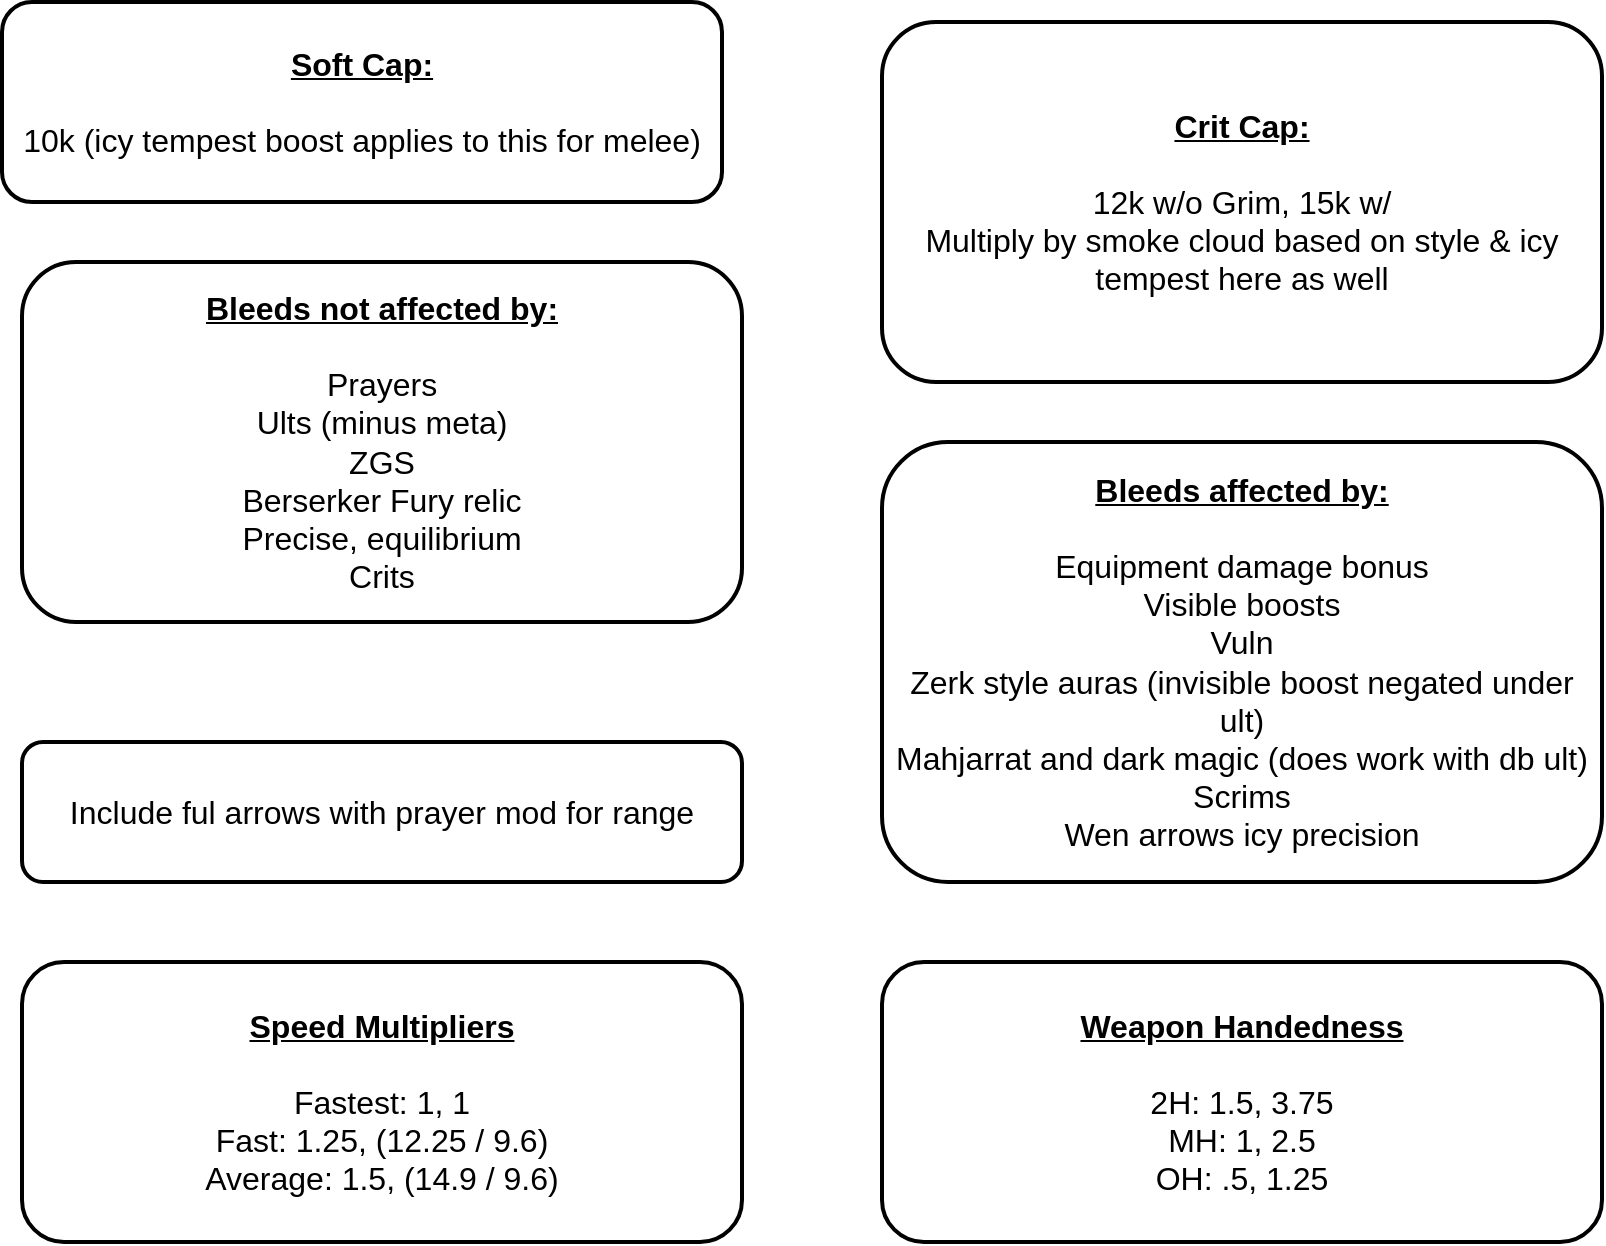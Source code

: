 <mxfile version="21.2.1" type="device" pages="6">
  <diagram id="O5ZGdLMJUJV76lF6uW-R" name="OneOffValues">
    <mxGraphModel dx="2058" dy="1180" grid="1" gridSize="10" guides="1" tooltips="1" connect="1" arrows="1" fold="1" page="1" pageScale="1" pageWidth="850" pageHeight="1100" math="0" shadow="0">
      <root>
        <mxCell id="0" />
        <mxCell id="1" parent="0" />
        <mxCell id="Pw2uXjZyQBZsSXZyXE9m-1" value="&lt;u style=&quot;font-weight: bold;&quot;&gt;Soft Cap:&lt;/u&gt;&lt;br&gt;&lt;br&gt;10k (icy tempest boost applies to this for melee)" style="text;html=1;strokeColor=default;fillColor=none;align=center;verticalAlign=middle;whiteSpace=wrap;rounded=1;strokeWidth=2;glass=0;fontSize=16;" parent="1" vertex="1">
          <mxGeometry x="20" y="20" width="360" height="100" as="geometry" />
        </mxCell>
        <mxCell id="JfroG42DJJxtULVLSqRb-1" value="&lt;u style=&quot;font-weight: bold;&quot;&gt;Crit Cap:&lt;/u&gt;&lt;br&gt;&lt;br&gt;12k w/o Grim, 15k w/&lt;br&gt;Multiply by smoke cloud based on style &amp;amp; icy tempest here as well" style="text;html=1;strokeColor=default;fillColor=none;align=center;verticalAlign=middle;whiteSpace=wrap;rounded=1;strokeWidth=2;glass=0;fontSize=16;" parent="1" vertex="1">
          <mxGeometry x="460" y="30" width="360" height="180" as="geometry" />
        </mxCell>
        <mxCell id="JfroG42DJJxtULVLSqRb-2" value="&lt;u style=&quot;font-weight: bold;&quot;&gt;Bleeds not affected by:&lt;/u&gt;&lt;br&gt;&lt;br&gt;Prayers&lt;br&gt;Ults (minus meta)&lt;br&gt;ZGS&lt;br&gt;Berserker Fury relic&lt;br&gt;Precise, equilibrium&lt;br&gt;Crits" style="text;html=1;strokeColor=default;fillColor=none;align=center;verticalAlign=middle;whiteSpace=wrap;rounded=1;strokeWidth=2;glass=0;fontSize=16;" parent="1" vertex="1">
          <mxGeometry x="30" y="150" width="360" height="180" as="geometry" />
        </mxCell>
        <mxCell id="JfroG42DJJxtULVLSqRb-3" value="&lt;u style=&quot;font-weight: bold;&quot;&gt;Bleeds affected by:&lt;/u&gt;&lt;br&gt;&lt;br&gt;Equipment damage bonus&lt;br&gt;Visible boosts&lt;br&gt;Vuln&lt;br&gt;Zerk style auras (invisible boost negated under ult)&lt;br&gt;Mahjarrat and dark magic (does work with db ult)&lt;br&gt;Scrims&lt;br&gt;Wen arrows icy precision&lt;br&gt;" style="text;html=1;strokeColor=default;fillColor=none;align=center;verticalAlign=middle;whiteSpace=wrap;rounded=1;strokeWidth=2;glass=0;fontSize=16;" parent="1" vertex="1">
          <mxGeometry x="460" y="240" width="360" height="220" as="geometry" />
        </mxCell>
        <mxCell id="JfroG42DJJxtULVLSqRb-4" value="Include ful arrows with prayer mod for range" style="text;html=1;strokeColor=default;fillColor=none;align=center;verticalAlign=middle;whiteSpace=wrap;rounded=1;strokeWidth=2;glass=0;fontSize=16;" parent="1" vertex="1">
          <mxGeometry x="30" y="390" width="360" height="70" as="geometry" />
        </mxCell>
        <mxCell id="JfroG42DJJxtULVLSqRb-5" value="&lt;b&gt;&lt;u&gt;Speed Multipliers&lt;br&gt;&lt;/u&gt;&lt;/b&gt;&lt;br&gt;Fastest: 1, 1&lt;br&gt;Fast: 1.25, (12.25 / 9.6)&lt;br&gt;Average: 1.5, (14.9 / 9.6)" style="text;html=1;strokeColor=default;fillColor=none;align=center;verticalAlign=middle;whiteSpace=wrap;rounded=1;strokeWidth=2;glass=0;fontSize=16;" parent="1" vertex="1">
          <mxGeometry x="30" y="500" width="360" height="140" as="geometry" />
        </mxCell>
        <mxCell id="JfroG42DJJxtULVLSqRb-6" value="&lt;u style=&quot;font-weight: bold;&quot;&gt;Weapon Handedness&lt;/u&gt;&lt;br&gt;&lt;br&gt;2H: 1.5, 3.75&lt;br&gt;MH: 1, 2.5&lt;br&gt;OH: .5, 1.25" style="text;html=1;strokeColor=default;fillColor=none;align=center;verticalAlign=middle;whiteSpace=wrap;rounded=1;strokeWidth=2;glass=0;fontSize=16;" parent="1" vertex="1">
          <mxGeometry x="460" y="500" width="360" height="140" as="geometry" />
        </mxCell>
      </root>
    </mxGraphModel>
  </diagram>
  <diagram id="z-leryvoxbCBuE2agM1M" name="BasicDamageDescriptions">
    <mxGraphModel dx="2058" dy="1180" grid="1" gridSize="10" guides="1" tooltips="1" connect="1" arrows="1" fold="1" page="1" pageScale="1" pageWidth="850" pageHeight="1100" math="0" shadow="0">
      <root>
        <mxCell id="0" />
        <mxCell id="1" parent="0" />
        <mxCell id="3tEKT17e3-8P0HFKqB4m-1" value="&lt;u style=&quot;font-weight: bold;&quot;&gt;Weapon Damage&lt;/u&gt;&lt;br&gt;&lt;br&gt;RoundDown(9.6 * SpeedMultipliersColumn2 * damage tier * WeaponHandednessColumn1)" style="text;html=1;strokeColor=default;fillColor=none;align=center;verticalAlign=middle;whiteSpace=wrap;rounded=1;strokeWidth=2;glass=0;fontSize=16;" parent="1" vertex="1">
          <mxGeometry x="40" y="30" width="800" height="100" as="geometry" />
        </mxCell>
        <mxCell id="t1ZLdY_h_xYbedeaKxj3-1" value="&lt;u style=&quot;font-weight: bold;&quot;&gt;Skill Bonus&lt;/u&gt;&lt;br&gt;&lt;br&gt;Round((visible boosted cmb lvl * WeaponHandednessColumn2 - 1) * SpeedMultipliersColumn1)" style="text;html=1;strokeColor=default;fillColor=none;align=center;verticalAlign=middle;whiteSpace=wrap;rounded=1;strokeWidth=2;glass=0;fontSize=16;" parent="1" vertex="1">
          <mxGeometry x="40" y="150" width="800" height="100" as="geometry" />
        </mxCell>
        <mxCell id="xbGdDw3RBTG-l5P9SpnW-1" value="&lt;u style=&quot;font-weight: bold;&quot;&gt;Combat Style Bonus&lt;/u&gt;&lt;br&gt;&lt;br&gt;Round(SpeedMultipliersColumn2 * Equipped Bonus * WeaponHandednessColumn1)" style="text;html=1;strokeColor=default;fillColor=none;align=center;verticalAlign=middle;whiteSpace=wrap;rounded=1;strokeWidth=2;glass=0;fontSize=16;" parent="1" vertex="1">
          <mxGeometry x="40" y="270" width="800" height="110" as="geometry" />
        </mxCell>
        <mxCell id="xbGdDw3RBTG-l5P9SpnW-2" value="&lt;u style=&quot;font-weight: bold;&quot;&gt;Auto Damage&lt;/u&gt;&lt;br&gt;&lt;br&gt;WeaponDamage + Skill Bonus + Combat Style Bonus&lt;br&gt;If using hexhunter or equivalent, multiply by value (1.125 or 1.175 depending on if enchantment is unlocked)&lt;br&gt;RoundDown" style="text;html=1;strokeColor=default;fillColor=none;align=center;verticalAlign=middle;whiteSpace=wrap;rounded=1;strokeWidth=2;glass=0;fontSize=16;" parent="1" vertex="1">
          <mxGeometry x="40" y="640" width="800" height="130" as="geometry" />
        </mxCell>
        <mxCell id="xbGdDw3RBTG-l5P9SpnW-3" value="&lt;u style=&quot;font-weight: bold;&quot;&gt;Ability Damage&lt;/u&gt;&lt;br&gt;&lt;br&gt;RoundDown(Damage Tier * 9.6 * WeaponHandednessColumn1)&lt;br&gt;+&lt;br&gt;RoundDown(BoostedLevel * WeaponHandednessColumn2)&lt;br&gt;+&lt;br&gt;RoundDown(Equipped Bonus * WeaponHandednessColumn1)&lt;br&gt;&lt;br&gt;If using hexhunter or equivalent, multiply by value (1.125 or 1.175 depending on if enchantment is unlocked)&lt;br&gt;RoundDown" style="text;html=1;strokeColor=default;fillColor=none;align=center;verticalAlign=middle;whiteSpace=wrap;rounded=1;strokeWidth=2;glass=0;fontSize=16;" parent="1" vertex="1">
          <mxGeometry x="40" y="790" width="800" height="210" as="geometry" />
        </mxCell>
        <mxCell id="xbGdDw3RBTG-l5P9SpnW-4" value="&lt;u style=&quot;font-weight: bold;&quot;&gt;Bleed Inclusive&lt;/u&gt;&amp;nbsp; &lt;br&gt;*set bleedexclusive to 1 to start&lt;br&gt;&lt;br&gt;(1 + PocketDamageIncrease)&lt;br&gt;*&lt;br&gt;(1 + vuln increase)&lt;br&gt;*&lt;br&gt;(1 + BleedInclusive)&lt;br&gt;*&lt;br&gt;Aura modifier" style="text;html=1;strokeColor=default;fillColor=none;align=center;verticalAlign=middle;whiteSpace=wrap;rounded=1;strokeWidth=2;glass=0;fontSize=16;" parent="1" vertex="1">
          <mxGeometry x="40" y="410" width="800" height="210" as="geometry" />
        </mxCell>
        <mxCell id="xbGdDw3RBTG-l5P9SpnW-5" value="&lt;u style=&quot;font-weight: bold;&quot;&gt;Crit Exclusive&lt;/u&gt;&lt;br&gt;&lt;br&gt;*Mage crit increase only applies to channel abilities&lt;br&gt;&lt;br&gt;smoke cloud crit damage increase * combat style ring crit increase" style="text;html=1;strokeColor=default;fillColor=none;align=center;verticalAlign=middle;whiteSpace=wrap;rounded=1;strokeWidth=2;glass=0;fontSize=16;" parent="1" vertex="1">
          <mxGeometry x="40" y="1030" width="800" height="140" as="geometry" />
        </mxCell>
      </root>
    </mxGraphModel>
  </diagram>
  <diagram id="zaaQ8saFnKMGcqH_sWg0" name="DamageCalcFlow">
    <mxGraphModel dx="2058" dy="1180" grid="1" gridSize="10" guides="1" tooltips="1" connect="1" arrows="1" fold="1" page="1" pageScale="1" pageWidth="850" pageHeight="1100" math="0" shadow="0">
      <root>
        <mxCell id="0" />
        <mxCell id="1" parent="0" />
        <mxCell id="MPELfuBpqYPwfIU7xHQQ-2" value="&lt;u style=&quot;font-weight: bold;&quot;&gt;Style Specific Ability Damage&lt;br&gt;&lt;/u&gt;&lt;br&gt;*some super ability specific weird edge cases&lt;br&gt;&lt;br&gt;Range - Wen arrows (2% for thresh, 3% for ults, specs excluded for use and building, does boost thresh/ult bleeds)&lt;br&gt;Melee - Chaos roar boost (only applies to first hit of channeled abilities but does include all of hurricane, ezk &amp;amp; dclaw specs)" style="text;html=1;strokeColor=default;fillColor=none;align=center;verticalAlign=middle;whiteSpace=wrap;rounded=1;strokeWidth=2;glass=0;fontSize=16;" parent="1" vertex="1">
          <mxGeometry x="10" y="20" width="830" height="180" as="geometry" />
        </mxCell>
        <mxCell id="MPELfuBpqYPwfIU7xHQQ-3" value="&lt;u style=&quot;font-weight: bold;&quot;&gt;Base Fixed&lt;/u&gt;&lt;br&gt;&lt;br&gt;RoundDown(BaseMin * AbilityDamage)&lt;br&gt;1 for autos" style="text;html=1;strokeColor=default;fillColor=none;align=center;verticalAlign=middle;whiteSpace=wrap;rounded=1;strokeWidth=2;glass=0;fontSize=16;" parent="1" vertex="1">
          <mxGeometry x="10" y="320" width="360" height="160" as="geometry" />
        </mxCell>
        <mxCell id="MPELfuBpqYPwfIU7xHQQ-4" value="&lt;u style=&quot;font-weight: bold;&quot;&gt;Base Variable&lt;/u&gt;&lt;br&gt;&lt;br&gt;RoundDown(BaseVar * AbilityDamage)&lt;br&gt;Auto value for autos (duh)" style="text;html=1;strokeColor=default;fillColor=none;align=center;verticalAlign=middle;whiteSpace=wrap;rounded=1;strokeWidth=2;glass=0;fontSize=16;" parent="1" vertex="1">
          <mxGeometry x="480" y="320" width="360" height="160" as="geometry" />
        </mxCell>
        <mxCell id="MPELfuBpqYPwfIU7xHQQ-5" value="" style="endArrow=classic;html=1;rounded=0;exitX=0.239;exitY=1.011;exitDx=0;exitDy=0;exitPerimeter=0;" parent="1" source="MPELfuBpqYPwfIU7xHQQ-2" target="MPELfuBpqYPwfIU7xHQQ-3" edge="1">
          <mxGeometry width="50" height="50" relative="1" as="geometry">
            <mxPoint x="870" y="580" as="sourcePoint" />
            <mxPoint x="920" y="530" as="targetPoint" />
          </mxGeometry>
        </mxCell>
        <mxCell id="MPELfuBpqYPwfIU7xHQQ-6" value="" style="endArrow=classic;html=1;rounded=0;exitX=0.759;exitY=1.017;exitDx=0;exitDy=0;exitPerimeter=0;" parent="1" source="MPELfuBpqYPwfIU7xHQQ-2" target="MPELfuBpqYPwfIU7xHQQ-4" edge="1">
          <mxGeometry width="50" height="50" relative="1" as="geometry">
            <mxPoint x="870" y="580" as="sourcePoint" />
            <mxPoint x="920" y="530" as="targetPoint" />
          </mxGeometry>
        </mxCell>
        <mxCell id="MPELfuBpqYPwfIU7xHQQ-7" value="&lt;b&gt;&lt;u&gt;Prayer Variable&lt;br&gt;&lt;br&gt;&lt;/u&gt;&lt;/b&gt;If not a bleed&lt;br style=&quot;border-color: var(--border-color);&quot;&gt;RoundDown(BaseVar * Modifier)&lt;b&gt;&lt;u&gt;&lt;br&gt;&lt;/u&gt;&lt;/b&gt;" style="text;html=1;strokeColor=default;fillColor=none;align=center;verticalAlign=middle;whiteSpace=wrap;rounded=1;strokeWidth=2;glass=0;fontSize=16;" parent="1" vertex="1">
          <mxGeometry x="480" y="560" width="360" height="140" as="geometry" />
        </mxCell>
        <mxCell id="MPELfuBpqYPwfIU7xHQQ-8" value="&lt;u style=&quot;font-weight: bold;&quot;&gt;Prayer Fixed&lt;/u&gt;&lt;br&gt;&lt;br&gt;If not a bleed&lt;br&gt;RoundDown(BaseFixed * Modifier)" style="text;html=1;strokeColor=default;fillColor=none;align=center;verticalAlign=middle;whiteSpace=wrap;rounded=1;strokeWidth=2;glass=0;fontSize=16;" parent="1" vertex="1">
          <mxGeometry x="10" y="560" width="360" height="140" as="geometry" />
        </mxCell>
        <mxCell id="MPELfuBpqYPwfIU7xHQQ-9" value="" style="endArrow=classic;html=1;rounded=0;exitX=0.5;exitY=1;exitDx=0;exitDy=0;entryX=0.5;entryY=0;entryDx=0;entryDy=0;" parent="1" source="MPELfuBpqYPwfIU7xHQQ-3" target="MPELfuBpqYPwfIU7xHQQ-8" edge="1">
          <mxGeometry width="50" height="50" relative="1" as="geometry">
            <mxPoint x="870" y="490" as="sourcePoint" />
            <mxPoint x="920" y="440" as="targetPoint" />
          </mxGeometry>
        </mxCell>
        <mxCell id="MPELfuBpqYPwfIU7xHQQ-10" value="" style="endArrow=classic;html=1;rounded=0;exitX=0.5;exitY=1;exitDx=0;exitDy=0;entryX=0.5;entryY=0;entryDx=0;entryDy=0;" parent="1" source="MPELfuBpqYPwfIU7xHQQ-4" target="MPELfuBpqYPwfIU7xHQQ-7" edge="1">
          <mxGeometry width="50" height="50" relative="1" as="geometry">
            <mxPoint x="200" y="490" as="sourcePoint" />
            <mxPoint x="200" y="590" as="targetPoint" />
          </mxGeometry>
        </mxCell>
        <mxCell id="SiPVFXNMxGLSEXp_hPTZ-1" value="&lt;u style=&quot;font-weight: bold;&quot;&gt;DPL Fixed&lt;/u&gt;&lt;br&gt;&lt;br&gt;If not a bleed&lt;br&gt;PrayerFixed + 4 * Max(0, LvlBoostAmount)" style="text;html=1;strokeColor=default;fillColor=none;align=center;verticalAlign=middle;whiteSpace=wrap;rounded=1;strokeWidth=2;glass=0;fontSize=16;" parent="1" vertex="1">
          <mxGeometry x="10" y="760" width="360" height="120" as="geometry" />
        </mxCell>
        <mxCell id="SiPVFXNMxGLSEXp_hPTZ-2" value="&lt;u style=&quot;font-weight: bold;&quot;&gt;DPL Variable&lt;/u&gt;&lt;br&gt;&lt;br&gt;If not a bleed&lt;br&gt;PrayerVariable + 4 * Max(0, LvlBoostAmount)" style="text;html=1;strokeColor=default;fillColor=none;align=center;verticalAlign=middle;whiteSpace=wrap;rounded=1;strokeWidth=2;glass=0;fontSize=16;" parent="1" vertex="1">
          <mxGeometry x="480" y="760" width="360" height="120" as="geometry" />
        </mxCell>
        <mxCell id="SiPVFXNMxGLSEXp_hPTZ-3" value="" style="endArrow=classic;html=1;rounded=0;exitX=0.5;exitY=1;exitDx=0;exitDy=0;entryX=0.5;entryY=0;entryDx=0;entryDy=0;" parent="1" source="MPELfuBpqYPwfIU7xHQQ-8" target="SiPVFXNMxGLSEXp_hPTZ-1" edge="1">
          <mxGeometry width="50" height="50" relative="1" as="geometry">
            <mxPoint x="400" y="530" as="sourcePoint" />
            <mxPoint x="450" y="480" as="targetPoint" />
          </mxGeometry>
        </mxCell>
        <mxCell id="SiPVFXNMxGLSEXp_hPTZ-4" value="" style="endArrow=classic;html=1;rounded=0;exitX=0.5;exitY=1;exitDx=0;exitDy=0;entryX=0.5;entryY=0;entryDx=0;entryDy=0;" parent="1" source="MPELfuBpqYPwfIU7xHQQ-7" target="SiPVFXNMxGLSEXp_hPTZ-2" edge="1">
          <mxGeometry width="50" height="50" relative="1" as="geometry">
            <mxPoint x="400" y="530" as="sourcePoint" />
            <mxPoint x="450" y="480" as="targetPoint" />
          </mxGeometry>
        </mxCell>
        <mxCell id="SiPVFXNMxGLSEXp_hPTZ-5" value="&lt;u style=&quot;font-weight: bold;&quot;&gt;Precise Variable&lt;/u&gt;&lt;br&gt;&lt;br&gt;If not a bleed&lt;br&gt;DPLVariable&lt;br&gt;+&lt;br&gt;RoundDown(DPLTotal * PreciseRank * 1.5%)" style="text;html=1;strokeColor=default;fillColor=none;align=center;verticalAlign=middle;whiteSpace=wrap;rounded=1;strokeWidth=2;glass=0;fontSize=16;" parent="1" vertex="1">
          <mxGeometry x="480" y="960" width="360" height="160" as="geometry" />
        </mxCell>
        <mxCell id="SiPVFXNMxGLSEXp_hPTZ-6" value="&lt;u style=&quot;font-weight: bold;&quot;&gt;Precise Fixed&lt;/u&gt;&lt;br&gt;&lt;br&gt;If not a bleed&lt;br&gt;DPLFixed&lt;br&gt;+&lt;br&gt;RoundDown(DPLTotal * PreciseRank * 1.5%)" style="text;html=1;strokeColor=default;fillColor=none;align=center;verticalAlign=middle;whiteSpace=wrap;rounded=1;strokeWidth=2;glass=0;fontSize=16;" parent="1" vertex="1">
          <mxGeometry x="10" y="960" width="360" height="160" as="geometry" />
        </mxCell>
        <mxCell id="SiPVFXNMxGLSEXp_hPTZ-7" value="" style="endArrow=classic;html=1;rounded=0;exitX=0.5;exitY=1;exitDx=0;exitDy=0;" parent="1" source="SiPVFXNMxGLSEXp_hPTZ-1" target="SiPVFXNMxGLSEXp_hPTZ-6" edge="1">
          <mxGeometry width="50" height="50" relative="1" as="geometry">
            <mxPoint x="400" y="770" as="sourcePoint" />
            <mxPoint x="450" y="720" as="targetPoint" />
          </mxGeometry>
        </mxCell>
        <mxCell id="SiPVFXNMxGLSEXp_hPTZ-8" value="" style="endArrow=classic;html=1;rounded=0;exitX=0.5;exitY=1;exitDx=0;exitDy=0;entryX=0.5;entryY=0;entryDx=0;entryDy=0;" parent="1" source="SiPVFXNMxGLSEXp_hPTZ-2" target="SiPVFXNMxGLSEXp_hPTZ-5" edge="1">
          <mxGeometry width="50" height="50" relative="1" as="geometry">
            <mxPoint x="400" y="770" as="sourcePoint" />
            <mxPoint x="450" y="720" as="targetPoint" />
          </mxGeometry>
        </mxCell>
        <mxCell id="d6Nl2If4qcnQozubnwps-1" value="&lt;u style=&quot;font-weight: bold;&quot;&gt;Eq Variable&lt;/u&gt;&lt;br&gt;&lt;br&gt;If not a bleed&lt;br&gt;RoundDown(PVar * (1 - EqRank * 4%))" style="text;html=1;strokeColor=default;fillColor=none;align=center;verticalAlign=middle;whiteSpace=wrap;rounded=1;strokeWidth=2;glass=0;fontSize=16;" parent="1" vertex="1">
          <mxGeometry x="480" y="1200" width="360" height="160" as="geometry" />
        </mxCell>
        <mxCell id="d6Nl2If4qcnQozubnwps-2" value="&lt;u style=&quot;font-weight: bold;&quot;&gt;Eq Fixed&lt;/u&gt;&lt;br&gt;&lt;br&gt;If not a bleed&lt;br&gt;PFixed&lt;br&gt;+&lt;br&gt;RoundDown(PVar * EqRank * 3%)" style="text;html=1;strokeColor=default;fillColor=none;align=center;verticalAlign=middle;whiteSpace=wrap;rounded=1;strokeWidth=2;glass=0;fontSize=16;" parent="1" vertex="1">
          <mxGeometry x="10" y="1200" width="360" height="160" as="geometry" />
        </mxCell>
        <mxCell id="d6Nl2If4qcnQozubnwps-3" value="" style="endArrow=classic;html=1;rounded=0;exitX=0.5;exitY=1;exitDx=0;exitDy=0;" parent="1" source="SiPVFXNMxGLSEXp_hPTZ-6" target="d6Nl2If4qcnQozubnwps-2" edge="1">
          <mxGeometry width="50" height="50" relative="1" as="geometry">
            <mxPoint x="400" y="1270" as="sourcePoint" />
            <mxPoint x="450" y="1220" as="targetPoint" />
          </mxGeometry>
        </mxCell>
        <mxCell id="d6Nl2If4qcnQozubnwps-4" value="" style="endArrow=classic;html=1;rounded=0;exitX=0.5;exitY=1;exitDx=0;exitDy=0;entryX=0.5;entryY=0;entryDx=0;entryDy=0;" parent="1" source="SiPVFXNMxGLSEXp_hPTZ-5" target="d6Nl2If4qcnQozubnwps-1" edge="1">
          <mxGeometry width="50" height="50" relative="1" as="geometry">
            <mxPoint x="400" y="1270" as="sourcePoint" />
            <mxPoint x="450" y="1220" as="targetPoint" />
          </mxGeometry>
        </mxCell>
        <mxCell id="Yf0ulRKdicDt6KRX15Aq-1" value="&lt;u style=&quot;font-weight: bold;&quot;&gt;Base Min &amp;amp; Max&lt;/u&gt;&lt;br&gt;&lt;br&gt;Min - EqFixed&lt;br&gt;Max - EqFixed + EqVariable" style="text;html=1;strokeColor=default;fillColor=none;align=center;verticalAlign=middle;whiteSpace=wrap;rounded=1;strokeWidth=2;glass=0;fontSize=16;" parent="1" vertex="1">
          <mxGeometry x="245" y="1440" width="360" height="160" as="geometry" />
        </mxCell>
        <mxCell id="Yf0ulRKdicDt6KRX15Aq-2" value="" style="endArrow=classic;html=1;rounded=0;exitX=0.5;exitY=1;exitDx=0;exitDy=0;entryX=0.25;entryY=0;entryDx=0;entryDy=0;" parent="1" source="d6Nl2If4qcnQozubnwps-2" target="Yf0ulRKdicDt6KRX15Aq-1" edge="1">
          <mxGeometry width="50" height="50" relative="1" as="geometry">
            <mxPoint x="400" y="1470" as="sourcePoint" />
            <mxPoint x="450" y="1420" as="targetPoint" />
          </mxGeometry>
        </mxCell>
        <mxCell id="Yf0ulRKdicDt6KRX15Aq-3" value="" style="endArrow=classic;html=1;rounded=0;exitX=0.5;exitY=1;exitDx=0;exitDy=0;entryX=0.75;entryY=0;entryDx=0;entryDy=0;" parent="1" source="d6Nl2If4qcnQozubnwps-1" target="Yf0ulRKdicDt6KRX15Aq-1" edge="1">
          <mxGeometry width="50" height="50" relative="1" as="geometry">
            <mxPoint x="400" y="1470" as="sourcePoint" />
            <mxPoint x="450" y="1420" as="targetPoint" />
          </mxGeometry>
        </mxCell>
        <mxCell id="Yf0ulRKdicDt6KRX15Aq-4" value="&lt;u style=&quot;font-weight: bold;&quot;&gt;Final Max&lt;/u&gt;&lt;br&gt;&lt;br&gt;RoundDown(BaseMax * BleedInclusive&lt;br&gt;*&lt;br&gt;(BleedExclusive if not a bleed)&lt;br&gt;*&lt;br&gt;CritExclusive)" style="text;html=1;strokeColor=default;fillColor=none;align=center;verticalAlign=middle;whiteSpace=wrap;rounded=1;strokeWidth=2;glass=0;fontSize=16;" parent="1" vertex="1">
          <mxGeometry x="480" y="1680" width="360" height="160" as="geometry" />
        </mxCell>
        <mxCell id="Yf0ulRKdicDt6KRX15Aq-5" value="&lt;u style=&quot;font-weight: bold;&quot;&gt;Final Min&lt;/u&gt;&lt;br&gt;&lt;br&gt;RoundDown(BaseMin * BleedInclusive&lt;br&gt;*&lt;br&gt;(BleedExclusive if not a bleed))" style="text;html=1;strokeColor=default;fillColor=none;align=center;verticalAlign=middle;whiteSpace=wrap;rounded=1;strokeWidth=2;glass=0;fontSize=16;" parent="1" vertex="1">
          <mxGeometry x="10" y="1680" width="360" height="160" as="geometry" />
        </mxCell>
        <mxCell id="Yf0ulRKdicDt6KRX15Aq-6" value="" style="endArrow=classic;html=1;rounded=0;exitX=0.25;exitY=1;exitDx=0;exitDy=0;entryX=0.5;entryY=0;entryDx=0;entryDy=0;" parent="1" source="Yf0ulRKdicDt6KRX15Aq-1" target="Yf0ulRKdicDt6KRX15Aq-5" edge="1">
          <mxGeometry width="50" height="50" relative="1" as="geometry">
            <mxPoint x="400" y="1770" as="sourcePoint" />
            <mxPoint x="450" y="1720" as="targetPoint" />
          </mxGeometry>
        </mxCell>
        <mxCell id="Yf0ulRKdicDt6KRX15Aq-7" value="" style="endArrow=classic;html=1;rounded=0;exitX=0.75;exitY=1;exitDx=0;exitDy=0;entryX=0.5;entryY=0;entryDx=0;entryDy=0;" parent="1" source="Yf0ulRKdicDt6KRX15Aq-1" target="Yf0ulRKdicDt6KRX15Aq-4" edge="1">
          <mxGeometry width="50" height="50" relative="1" as="geometry">
            <mxPoint x="400" y="1770" as="sourcePoint" />
            <mxPoint x="450" y="1720" as="targetPoint" />
          </mxGeometry>
        </mxCell>
        <mxCell id="bX9yMWQqc5x9RV4N5tRL-1" value="" style="endArrow=none;dashed=1;html=1;dashPattern=1 3;strokeWidth=2;rounded=0;" parent="1" edge="1">
          <mxGeometry width="50" height="50" relative="1" as="geometry">
            <mxPoint x="190" y="890" as="sourcePoint" />
            <mxPoint x="660" y="890" as="targetPoint" />
          </mxGeometry>
        </mxCell>
        <mxCell id="bX9yMWQqc5x9RV4N5tRL-2" value="* See: &lt;br&gt;MeleeSpecifics1 (Gloves of Passage)&lt;br&gt;MeleeSpecifics3 (Berserk)" style="text;html=1;strokeColor=none;fillColor=none;align=center;verticalAlign=middle;whiteSpace=wrap;rounded=0;" parent="1" vertex="1">
          <mxGeometry x="280" y="880" width="320" height="80" as="geometry" />
        </mxCell>
        <mxCell id="P6kJjQLizICRrOFS_sYM-1" value="" style="endArrow=none;dashed=1;html=1;dashPattern=1 3;strokeWidth=2;rounded=0;exitX=0.5;exitY=1;exitDx=0;exitDy=0;" parent="1" source="Yf0ulRKdicDt6KRX15Aq-5" edge="1">
          <mxGeometry width="50" height="50" relative="1" as="geometry">
            <mxPoint x="400" y="1720" as="sourcePoint" />
            <mxPoint x="420" y="1960" as="targetPoint" />
          </mxGeometry>
        </mxCell>
        <mxCell id="P6kJjQLizICRrOFS_sYM-2" value="" style="endArrow=none;dashed=1;html=1;dashPattern=1 3;strokeWidth=2;rounded=0;exitX=0.5;exitY=1;exitDx=0;exitDy=0;" parent="1" source="Yf0ulRKdicDt6KRX15Aq-4" edge="1">
          <mxGeometry width="50" height="50" relative="1" as="geometry">
            <mxPoint x="400" y="1720" as="sourcePoint" />
            <mxPoint x="420" y="1960" as="targetPoint" />
          </mxGeometry>
        </mxCell>
        <mxCell id="P6kJjQLizICRrOFS_sYM-3" value="*See:&lt;br&gt;MeleeSpecifics2 (ZGS)&lt;br&gt;MagicSpecifics1 (Sunshine)&lt;br&gt;MagicSpecifics2 (Meta)&lt;br&gt;RangeSpecifics1 (Death&#39;s Swiftness)&lt;br&gt;RangeSpecifics2 (ECB Spec)" style="text;html=1;strokeColor=none;fillColor=none;align=center;verticalAlign=top;whiteSpace=wrap;rounded=0;labelPosition=center;verticalLabelPosition=middle;" parent="1" vertex="1">
          <mxGeometry x="10" y="1970" width="830" height="220" as="geometry" />
        </mxCell>
      </root>
    </mxGraphModel>
  </diagram>
  <diagram id="PQs_M-wD1W7d1W57Hcs3" name="MeleeSpecifics">
    <mxGraphModel dx="2058" dy="1180" grid="1" gridSize="10" guides="1" tooltips="1" connect="1" arrows="1" fold="1" page="1" pageScale="1" pageWidth="850" pageHeight="1100" math="0" shadow="0">
      <root>
        <mxCell id="0" />
        <mxCell id="1" parent="0" />
        <mxCell id="kb91k9t8jYdWSRiczpa--1" value="&lt;u style=&quot;font-weight: bold;&quot;&gt;1 - (Enh) Gloves of Passage&lt;/u&gt;&lt;br&gt;&lt;br&gt;Gloves of passage boost goes here&lt;br&gt;&lt;br&gt;10% non-bleed boost, 20% bleed boost&lt;br&gt;&lt;br&gt;If agony enchantment&lt;br&gt;16% non-bleed, 25% bleed" style="text;html=1;strokeColor=default;fillColor=none;align=center;verticalAlign=middle;whiteSpace=wrap;rounded=1;strokeWidth=2;glass=0;fontSize=16;" parent="1" vertex="1">
          <mxGeometry x="40" y="40" width="360" height="170" as="geometry" />
        </mxCell>
        <mxCell id="dJQhPOgjdK7UZIvNj1EN-1" value="&lt;u style=&quot;font-weight: bold;&quot;&gt;2 - ZGS Min&lt;/u&gt;&lt;br&gt;&lt;br&gt;If not a bleed&lt;br&gt;RoundDown(FinalMin * 1.25)" style="text;html=1;strokeColor=default;fillColor=none;align=center;verticalAlign=middle;whiteSpace=wrap;rounded=1;strokeWidth=2;glass=0;fontSize=16;" parent="1" vertex="1">
          <mxGeometry x="20" y="280" width="360" height="120" as="geometry" />
        </mxCell>
        <mxCell id="dJQhPOgjdK7UZIvNj1EN-2" value="&lt;u style=&quot;font-weight: bold;&quot;&gt;2 - ZGS Max&lt;/u&gt;&lt;br&gt;&lt;br&gt;If not a bleed&lt;br&gt;RoundDown(FinalMax * 1.25)" style="text;html=1;strokeColor=default;fillColor=none;align=center;verticalAlign=middle;whiteSpace=wrap;rounded=1;strokeWidth=2;glass=0;fontSize=16;" parent="1" vertex="1">
          <mxGeometry x="480" y="280" width="360" height="120" as="geometry" />
        </mxCell>
        <mxCell id="VICnu4QAau_ywfINQEC0-1" value="&lt;u style=&quot;font-weight: bold;&quot;&gt;Berserk Mod Var&lt;/u&gt;&lt;br&gt;&lt;br&gt;&amp;nbsp;Aura = 1.1 for zerk, 1 otherwise&lt;br&gt;&lt;br&gt;If bleed&lt;br&gt;RoundDown(DPLVar * (1 + PassageBoost) / Aura)&lt;br&gt;&lt;br&gt;If not a bleed&lt;br&gt;RoundDown(DPLVar * (2 + PassageBoost) / Aura)" style="text;html=1;strokeColor=default;fillColor=none;align=center;verticalAlign=middle;whiteSpace=wrap;rounded=1;strokeWidth=2;glass=0;fontSize=16;" parent="1" vertex="1">
          <mxGeometry x="480" y="520" width="360" height="240" as="geometry" />
        </mxCell>
        <mxCell id="VICnu4QAau_ywfINQEC0-2" value="&lt;u style=&quot;font-weight: bold;&quot;&gt;Berserk Mod Fixed&lt;/u&gt;&lt;br&gt;&lt;br&gt;Aura = 1.1 for zerk, 1 otherwise&lt;br&gt;&lt;br&gt;If bleed&lt;br&gt;RoundDown(DPLFixed * (1 + PassageBoost) / Aura)&lt;br&gt;&lt;br&gt;If not a bleed&lt;br&gt;RoundDown(DPLFixed * (2 + PassageBoost) / Aura)" style="text;html=1;strokeColor=default;fillColor=none;align=center;verticalAlign=middle;whiteSpace=wrap;rounded=1;strokeWidth=2;glass=0;fontSize=16;" parent="1" vertex="1">
          <mxGeometry x="20" y="520" width="360" height="240" as="geometry" />
        </mxCell>
        <mxCell id="VICnu4QAau_ywfINQEC0-3" value="" style="endArrow=none;html=1;rounded=0;" parent="1" edge="1">
          <mxGeometry width="50" height="50" relative="1" as="geometry">
            <mxPoint y="240" as="sourcePoint" />
            <mxPoint x="840" y="240" as="targetPoint" />
          </mxGeometry>
        </mxCell>
        <mxCell id="VICnu4QAau_ywfINQEC0-4" value="" style="endArrow=none;html=1;rounded=0;" parent="1" edge="1">
          <mxGeometry width="50" height="50" relative="1" as="geometry">
            <mxPoint y="440" as="sourcePoint" />
            <mxPoint x="840" y="440" as="targetPoint" />
          </mxGeometry>
        </mxCell>
        <mxCell id="lXe7O1O_LDOWXc0YXhon-1" value="3 - Berserker Flow" style="text;html=1;strokeColor=none;fillColor=none;align=center;verticalAlign=middle;whiteSpace=wrap;rounded=0;fontStyle=5;fontSize=19;" vertex="1" parent="1">
          <mxGeometry x="303" y="470" width="245" height="30" as="geometry" />
        </mxCell>
        <mxCell id="yawJxYqkO7viWhJQVl2c-1" value="" style="endArrow=none;dashed=1;html=1;dashPattern=1 3;strokeWidth=2;rounded=0;exitX=0.5;exitY=1;exitDx=0;exitDy=0;entryX=0.5;entryY=0;entryDx=0;entryDy=0;" edge="1" parent="1" source="VICnu4QAau_ywfINQEC0-2" target="yawJxYqkO7viWhJQVl2c-4">
          <mxGeometry width="50" height="50" relative="1" as="geometry">
            <mxPoint x="290" y="630" as="sourcePoint" />
            <mxPoint x="420" y="840" as="targetPoint" />
          </mxGeometry>
        </mxCell>
        <mxCell id="yawJxYqkO7viWhJQVl2c-2" value="" style="endArrow=none;dashed=1;html=1;dashPattern=1 3;strokeWidth=2;rounded=0;entryX=0.5;entryY=1;entryDx=0;entryDy=0;exitX=0.5;exitY=0;exitDx=0;exitDy=0;" edge="1" parent="1" source="yawJxYqkO7viWhJQVl2c-4" target="VICnu4QAau_ywfINQEC0-1">
          <mxGeometry width="50" height="50" relative="1" as="geometry">
            <mxPoint x="430" y="840" as="sourcePoint" />
            <mxPoint x="340" y="580" as="targetPoint" />
          </mxGeometry>
        </mxCell>
        <mxCell id="yawJxYqkO7viWhJQVl2c-4" value="Rest of the process continues as normal starting with Precise" style="text;html=1;strokeColor=default;fillColor=none;align=center;verticalAlign=middle;whiteSpace=wrap;rounded=1;strokeWidth=2;glass=0;fontSize=16;" vertex="1" parent="1">
          <mxGeometry x="245" y="840" width="360" height="120" as="geometry" />
        </mxCell>
      </root>
    </mxGraphModel>
  </diagram>
  <diagram id="fMjYpQL5f6BJBawAEAjL" name="MagicSpecfiics">
    <mxGraphModel dx="2058" dy="1180" grid="1" gridSize="10" guides="1" tooltips="1" connect="1" arrows="1" fold="1" page="1" pageScale="1" pageWidth="850" pageHeight="1100" math="0" shadow="0">
      <root>
        <mxCell id="0" />
        <mxCell id="1" parent="0" />
        <mxCell id="_XGMDUnI0bUt56lO3zVA-1" value="1 - Sunshine Flow" style="text;html=1;strokeColor=none;fillColor=none;align=center;verticalAlign=middle;whiteSpace=wrap;rounded=0;fontStyle=5;fontSize=16;" vertex="1" parent="1">
          <mxGeometry x="10" y="20" width="830" height="30" as="geometry" />
        </mxCell>
        <mxCell id="pYdLMDkK-e5EmxlcPeZ5-1" value="&lt;u style=&quot;font-weight: bold;&quot;&gt;Sunshine Final Min&lt;/u&gt;&lt;br&gt;&lt;br&gt;Aura = 1.1 if mani, 1 otherwise&lt;br&gt;&lt;br&gt;If bleed&lt;br&gt;RoundDown(FinalMin / Aura)&lt;br&gt;&lt;br&gt;If not a bleed&lt;br&gt;RoundDown(FinalMin / Aura * 1.5)" style="text;html=1;strokeColor=default;fillColor=none;align=center;verticalAlign=middle;whiteSpace=wrap;rounded=1;strokeWidth=2;glass=0;fontSize=16;" vertex="1" parent="1">
          <mxGeometry x="10" y="80" width="360" height="200" as="geometry" />
        </mxCell>
        <mxCell id="pYdLMDkK-e5EmxlcPeZ5-2" value="&lt;u style=&quot;font-weight: bold;&quot;&gt;Sunshine Final Max&lt;/u&gt;&lt;br&gt;&lt;br&gt;Aura = 1.1 if mani, 1 otherwise&lt;br&gt;&lt;br&gt;If bleed&lt;br&gt;RoundDown(FinalMax / Aura)&lt;br&gt;&lt;br&gt;If not a bleed&lt;br&gt;RoundDown(FinalMax / Aura * 1.5)" style="text;html=1;strokeColor=default;fillColor=none;align=center;verticalAlign=middle;whiteSpace=wrap;rounded=1;strokeWidth=2;glass=0;fontSize=16;" vertex="1" parent="1">
          <mxGeometry x="480" y="80" width="360" height="200" as="geometry" />
        </mxCell>
        <mxCell id="mbmKXw1Up0Pki5837PyY-1" value="" style="endArrow=none;html=1;rounded=0;" edge="1" parent="1">
          <mxGeometry width="50" height="50" relative="1" as="geometry">
            <mxPoint y="320" as="sourcePoint" />
            <mxPoint x="840" y="320" as="targetPoint" />
          </mxGeometry>
        </mxCell>
        <mxCell id="mbmKXw1Up0Pki5837PyY-2" value="2 - Meta Flow" style="text;html=1;strokeColor=none;fillColor=none;align=center;verticalAlign=middle;whiteSpace=wrap;rounded=0;fontStyle=5;fontSize=16;" vertex="1" parent="1">
          <mxGeometry x="10" y="350" width="830" height="30" as="geometry" />
        </mxCell>
        <mxCell id="ZBGy9BMBLQcdmAi6OJzz-1" value="&lt;u style=&quot;font-weight: bold;&quot;&gt;Meta Final Min&lt;/u&gt;&lt;br&gt;&lt;br&gt;&amp;nbsp;Aura = 1.1 if mani, 1 otherwise&lt;br&gt;&lt;br&gt;RoundDown(FinalMin / Aura * 1.625)" style="text;html=1;strokeColor=default;fillColor=none;align=center;verticalAlign=middle;whiteSpace=wrap;rounded=1;strokeWidth=2;glass=0;fontSize=16;" vertex="1" parent="1">
          <mxGeometry x="10" y="400" width="360" height="120" as="geometry" />
        </mxCell>
        <mxCell id="ZBGy9BMBLQcdmAi6OJzz-2" value="&lt;u style=&quot;font-weight: bold;&quot;&gt;Meta Final Max&lt;/u&gt;&lt;br&gt;&lt;br&gt;Aura = 1.1 if mani, 1 otherwise&lt;br&gt;&lt;br&gt;RoundDown(FinalMax / Aura * 1.625)" style="text;html=1;strokeColor=default;fillColor=none;align=center;verticalAlign=middle;whiteSpace=wrap;rounded=1;strokeWidth=2;glass=0;fontSize=16;" vertex="1" parent="1">
          <mxGeometry x="480" y="400" width="360" height="120" as="geometry" />
        </mxCell>
      </root>
    </mxGraphModel>
  </diagram>
  <diagram id="cnVr6eRtA-JdVRf8fbnU" name="RangeSpecifics">
    <mxGraphModel dx="2058" dy="1180" grid="1" gridSize="10" guides="1" tooltips="1" connect="1" arrows="1" fold="1" page="1" pageScale="1" pageWidth="850" pageHeight="1100" math="0" shadow="0">
      <root>
        <mxCell id="0" />
        <mxCell id="1" parent="0" />
        <mxCell id="SuxJPgYXg3upi07RPU4i-1" value="&lt;b&gt;&lt;u&gt;1 - Death&#39;s Swiftness&lt;/u&gt;&lt;/b&gt;" style="text;html=1;strokeColor=none;fillColor=none;align=center;verticalAlign=middle;whiteSpace=wrap;rounded=0;fontSize=16;" vertex="1" parent="1">
          <mxGeometry y="10" width="840" height="30" as="geometry" />
        </mxCell>
        <mxCell id="wqVxlopy8zpgNiNMq5pB-1" value="&lt;u style=&quot;font-weight: bold;&quot;&gt;DS Final Max&lt;/u&gt;&lt;br&gt;&lt;br&gt;&amp;nbsp;Aura = 1.1 if reckless, 1 otherwise&lt;br&gt;&lt;br&gt;If bleed&lt;br&gt;RoundDown(FinalMax / Aura)&lt;br&gt;&lt;br&gt;If not a bleed&lt;br&gt;RoundDown(FinalMax / Aura * 1.5)" style="text;html=1;strokeColor=default;fillColor=none;align=center;verticalAlign=middle;whiteSpace=wrap;rounded=1;strokeWidth=2;glass=0;fontSize=16;" vertex="1" parent="1">
          <mxGeometry x="480" y="80" width="360" height="200" as="geometry" />
        </mxCell>
        <mxCell id="wqVxlopy8zpgNiNMq5pB-2" value="&lt;u style=&quot;font-weight: bold;&quot;&gt;DS Final Min&lt;/u&gt;&lt;br&gt;&lt;br&gt;Aura = 1.1 if reckless, 1 otherwise&lt;br&gt;&lt;br&gt;If bleed&lt;br&gt;RoundDown(FinalMin / Aura)&lt;br&gt;&lt;br&gt;If not a bleed&lt;br&gt;RoundDown(FinalMin / Aura * 1.5)" style="text;html=1;strokeColor=default;fillColor=none;align=center;verticalAlign=middle;whiteSpace=wrap;rounded=1;strokeWidth=2;glass=0;fontSize=16;" vertex="1" parent="1">
          <mxGeometry x="10" y="80" width="360" height="200" as="geometry" />
        </mxCell>
        <mxCell id="pbMnd52bfgO4Y_rVtz_M-1" value="" style="endArrow=none;html=1;rounded=0;" edge="1" parent="1">
          <mxGeometry width="50" height="50" relative="1" as="geometry">
            <mxPoint y="320" as="sourcePoint" />
            <mxPoint x="840" y="320" as="targetPoint" />
          </mxGeometry>
        </mxCell>
        <mxCell id="pbMnd52bfgO4Y_rVtz_M-2" value="&lt;b&gt;&lt;u&gt;2 - ECB Spec&lt;/u&gt;&lt;/b&gt;" style="text;html=1;strokeColor=none;fillColor=none;align=center;verticalAlign=middle;whiteSpace=wrap;rounded=0;fontSize=16;" vertex="1" parent="1">
          <mxGeometry y="330" width="840" height="30" as="geometry" />
        </mxCell>
        <mxCell id="pbMnd52bfgO4Y_rVtz_M-3" value="&lt;u style=&quot;font-weight: bold;&quot;&gt;ECB Heal Ranges Min&lt;/u&gt;&lt;br&gt;&lt;br&gt;Low = min(FinalMin, 2000)&lt;br&gt;Med = min(max(FinalMin - 2000, 0), 2000)&lt;br&gt;High = max(FinalMin - 4000, 0)" style="text;html=1;strokeColor=default;fillColor=none;align=center;verticalAlign=middle;whiteSpace=wrap;rounded=1;strokeWidth=2;glass=0;fontSize=16;" vertex="1" parent="1">
          <mxGeometry x="10" y="400" width="360" height="120" as="geometry" />
        </mxCell>
        <mxCell id="pbMnd52bfgO4Y_rVtz_M-4" value="&lt;u style=&quot;font-weight: bold;&quot;&gt;ECB Heal Ranges Max&lt;/u&gt;&lt;br&gt;&lt;br&gt;Low = min(FinalMax, 2000)&lt;br&gt;Med = min(max(FinalMax - 2000, 0), 2000)&lt;br&gt;High = max(FinalMax - 4000, 0)" style="text;html=1;strokeColor=default;fillColor=none;align=center;verticalAlign=middle;whiteSpace=wrap;rounded=1;strokeWidth=2;glass=0;fontSize=16;" vertex="1" parent="1">
          <mxGeometry x="480" y="400" width="360" height="120" as="geometry" />
        </mxCell>
        <mxCell id="ryzPAy3w8ihtlIvqddOH-1" value="&lt;u style=&quot;font-weight: bold;&quot;&gt;Soul Split Heal Min&lt;/u&gt;&lt;br&gt;&lt;br&gt;Low * .1&lt;br&gt;+&lt;br&gt;Med * .05&lt;br&gt;+&lt;br&gt;High * .0125" style="text;html=1;strokeColor=default;fillColor=none;align=center;verticalAlign=middle;whiteSpace=wrap;rounded=1;strokeWidth=2;glass=0;fontSize=16;" vertex="1" parent="1">
          <mxGeometry x="10" y="600" width="360" height="160" as="geometry" />
        </mxCell>
        <mxCell id="ryzPAy3w8ihtlIvqddOH-2" value="" style="endArrow=classic;html=1;rounded=0;exitX=0.5;exitY=1;exitDx=0;exitDy=0;entryX=0.5;entryY=0;entryDx=0;entryDy=0;" edge="1" parent="1" source="pbMnd52bfgO4Y_rVtz_M-3" target="ryzPAy3w8ihtlIvqddOH-1">
          <mxGeometry width="50" height="50" relative="1" as="geometry">
            <mxPoint x="400" y="420" as="sourcePoint" />
            <mxPoint x="450" y="370" as="targetPoint" />
          </mxGeometry>
        </mxCell>
        <mxCell id="ryzPAy3w8ihtlIvqddOH-3" value="&lt;u style=&quot;font-weight: bold;&quot;&gt;ECB Spec Min&lt;/u&gt;&lt;br&gt;&lt;br&gt;SSHealMin * 4&lt;br&gt;&lt;br&gt;If vuln&lt;br&gt;* 1.1" style="text;html=1;strokeColor=default;fillColor=none;align=center;verticalAlign=middle;whiteSpace=wrap;rounded=1;strokeWidth=2;glass=0;fontSize=16;" vertex="1" parent="1">
          <mxGeometry x="10" y="840" width="360" height="120" as="geometry" />
        </mxCell>
        <mxCell id="ryzPAy3w8ihtlIvqddOH-4" value="" style="endArrow=classic;html=1;rounded=0;exitX=0.5;exitY=1;exitDx=0;exitDy=0;entryX=0.5;entryY=0;entryDx=0;entryDy=0;" edge="1" parent="1" source="ryzPAy3w8ihtlIvqddOH-1" target="ryzPAy3w8ihtlIvqddOH-3">
          <mxGeometry width="50" height="50" relative="1" as="geometry">
            <mxPoint x="400" y="560" as="sourcePoint" />
            <mxPoint x="450" y="510" as="targetPoint" />
          </mxGeometry>
        </mxCell>
        <mxCell id="ryzPAy3w8ihtlIvqddOH-5" value="&lt;u style=&quot;font-weight: bold;&quot;&gt;ECB Final Min&lt;/u&gt;&lt;br&gt;&lt;br&gt;ECBSpecMin + FinalMin" style="text;html=1;strokeColor=default;fillColor=none;align=center;verticalAlign=middle;whiteSpace=wrap;rounded=1;strokeWidth=2;glass=0;fontSize=16;" vertex="1" parent="1">
          <mxGeometry x="10" y="1040" width="360" height="120" as="geometry" />
        </mxCell>
        <mxCell id="ryzPAy3w8ihtlIvqddOH-6" value="" style="endArrow=classic;html=1;rounded=0;exitX=0.5;exitY=1;exitDx=0;exitDy=0;entryX=0.5;entryY=0;entryDx=0;entryDy=0;" edge="1" parent="1" source="ryzPAy3w8ihtlIvqddOH-3" target="ryzPAy3w8ihtlIvqddOH-5">
          <mxGeometry width="50" height="50" relative="1" as="geometry">
            <mxPoint x="400" y="810" as="sourcePoint" />
            <mxPoint x="450" y="760" as="targetPoint" />
          </mxGeometry>
        </mxCell>
        <mxCell id="ryzPAy3w8ihtlIvqddOH-7" value="" style="endArrow=classic;html=1;rounded=0;exitX=0.5;exitY=1;exitDx=0;exitDy=0;" edge="1" parent="1" source="pbMnd52bfgO4Y_rVtz_M-4" target="ryzPAy3w8ihtlIvqddOH-8">
          <mxGeometry width="50" height="50" relative="1" as="geometry">
            <mxPoint x="400" y="760" as="sourcePoint" />
            <mxPoint x="450" y="560" as="targetPoint" />
          </mxGeometry>
        </mxCell>
        <mxCell id="ryzPAy3w8ihtlIvqddOH-8" value="&lt;u style=&quot;font-weight: bold;&quot;&gt;Soul Split Heal Max&lt;/u&gt;&lt;br&gt;&lt;br&gt;Low * .1&lt;br&gt;+&lt;br&gt;Med * .05&lt;br&gt;+&lt;br&gt;High * .0125&lt;br&gt;&lt;br&gt;If Souls or EoF&lt;br&gt;* 1.5" style="text;html=1;strokeColor=default;fillColor=none;align=center;verticalAlign=middle;whiteSpace=wrap;rounded=1;strokeWidth=2;glass=0;fontSize=16;" vertex="1" parent="1">
          <mxGeometry x="480" y="560" width="360" height="200" as="geometry" />
        </mxCell>
        <mxCell id="ryzPAy3w8ihtlIvqddOH-9" value="&lt;u style=&quot;font-weight: bold;&quot;&gt;ECB Spec Max&lt;/u&gt;&lt;br&gt;&lt;br&gt;SSHealMax * 4&lt;br&gt;&lt;br&gt;If vuln&lt;br&gt;* 1.1" style="text;html=1;strokeColor=default;fillColor=none;align=center;verticalAlign=middle;whiteSpace=wrap;rounded=1;strokeWidth=2;glass=0;fontSize=16;" vertex="1" parent="1">
          <mxGeometry x="480" y="840" width="360" height="120" as="geometry" />
        </mxCell>
        <mxCell id="ryzPAy3w8ihtlIvqddOH-10" value="" style="endArrow=classic;html=1;rounded=0;exitX=0.5;exitY=1;exitDx=0;exitDy=0;entryX=0.5;entryY=0;entryDx=0;entryDy=0;" edge="1" parent="1" source="ryzPAy3w8ihtlIvqddOH-8" target="ryzPAy3w8ihtlIvqddOH-9">
          <mxGeometry width="50" height="50" relative="1" as="geometry">
            <mxPoint x="400" y="670" as="sourcePoint" />
            <mxPoint x="450" y="620" as="targetPoint" />
          </mxGeometry>
        </mxCell>
        <mxCell id="ryzPAy3w8ihtlIvqddOH-11" value="" style="endArrow=classic;html=1;rounded=0;exitX=0.5;exitY=1;exitDx=0;exitDy=0;" edge="1" parent="1" source="ryzPAy3w8ihtlIvqddOH-9" target="ryzPAy3w8ihtlIvqddOH-12">
          <mxGeometry width="50" height="50" relative="1" as="geometry">
            <mxPoint x="400" y="620" as="sourcePoint" />
            <mxPoint x="450" y="570" as="targetPoint" />
          </mxGeometry>
        </mxCell>
        <mxCell id="ryzPAy3w8ihtlIvqddOH-12" value="&lt;u style=&quot;font-weight: bold;&quot;&gt;ECB Final Max&lt;/u&gt;&lt;br&gt;&lt;br&gt;ECBSpecMax + FinalMax" style="text;html=1;strokeColor=default;fillColor=none;align=center;verticalAlign=middle;whiteSpace=wrap;rounded=1;strokeWidth=2;glass=0;fontSize=16;" vertex="1" parent="1">
          <mxGeometry x="480" y="1040" width="360" height="120" as="geometry" />
        </mxCell>
        <mxCell id="ryzPAy3w8ihtlIvqddOH-13" value="" style="endArrow=none;html=1;rounded=0;" edge="1" parent="1">
          <mxGeometry width="50" height="50" relative="1" as="geometry">
            <mxPoint y="1200" as="sourcePoint" />
            <mxPoint x="840" y="1200" as="targetPoint" />
          </mxGeometry>
        </mxCell>
        <mxCell id="ryzPAy3w8ihtlIvqddOH-14" value="&lt;b&gt;&lt;u&gt;3 - ECB Spec inside DS&lt;/u&gt;&lt;/b&gt;" style="text;html=1;strokeColor=none;fillColor=none;align=center;verticalAlign=middle;whiteSpace=wrap;rounded=0;fontSize=16;" vertex="1" parent="1">
          <mxGeometry y="1230" width="840" height="30" as="geometry" />
        </mxCell>
        <mxCell id="ryzPAy3w8ihtlIvqddOH-15" value="Run through normal DS calculations" style="text;html=1;strokeColor=default;fillColor=none;align=center;verticalAlign=middle;whiteSpace=wrap;rounded=1;strokeWidth=2;glass=0;fontSize=16;" vertex="1" parent="1">
          <mxGeometry x="245" y="1280" width="360" height="120" as="geometry" />
        </mxCell>
        <mxCell id="ryzPAy3w8ihtlIvqddOH-16" value="Run through normal ECB calculations using DS Final Min/Max as starting points" style="text;html=1;strokeColor=default;fillColor=none;align=center;verticalAlign=middle;whiteSpace=wrap;rounded=1;strokeWidth=2;glass=0;fontSize=16;" vertex="1" parent="1">
          <mxGeometry x="240" y="1480" width="360" height="120" as="geometry" />
        </mxCell>
        <mxCell id="ryzPAy3w8ihtlIvqddOH-17" value="" style="endArrow=classic;html=1;rounded=0;exitX=0.5;exitY=1;exitDx=0;exitDy=0;entryX=0.5;entryY=0;entryDx=0;entryDy=0;" edge="1" parent="1" source="ryzPAy3w8ihtlIvqddOH-15" target="ryzPAy3w8ihtlIvqddOH-16">
          <mxGeometry width="50" height="50" relative="1" as="geometry">
            <mxPoint x="400" y="1300" as="sourcePoint" />
            <mxPoint x="450" y="1250" as="targetPoint" />
          </mxGeometry>
        </mxCell>
      </root>
    </mxGraphModel>
  </diagram>
</mxfile>
